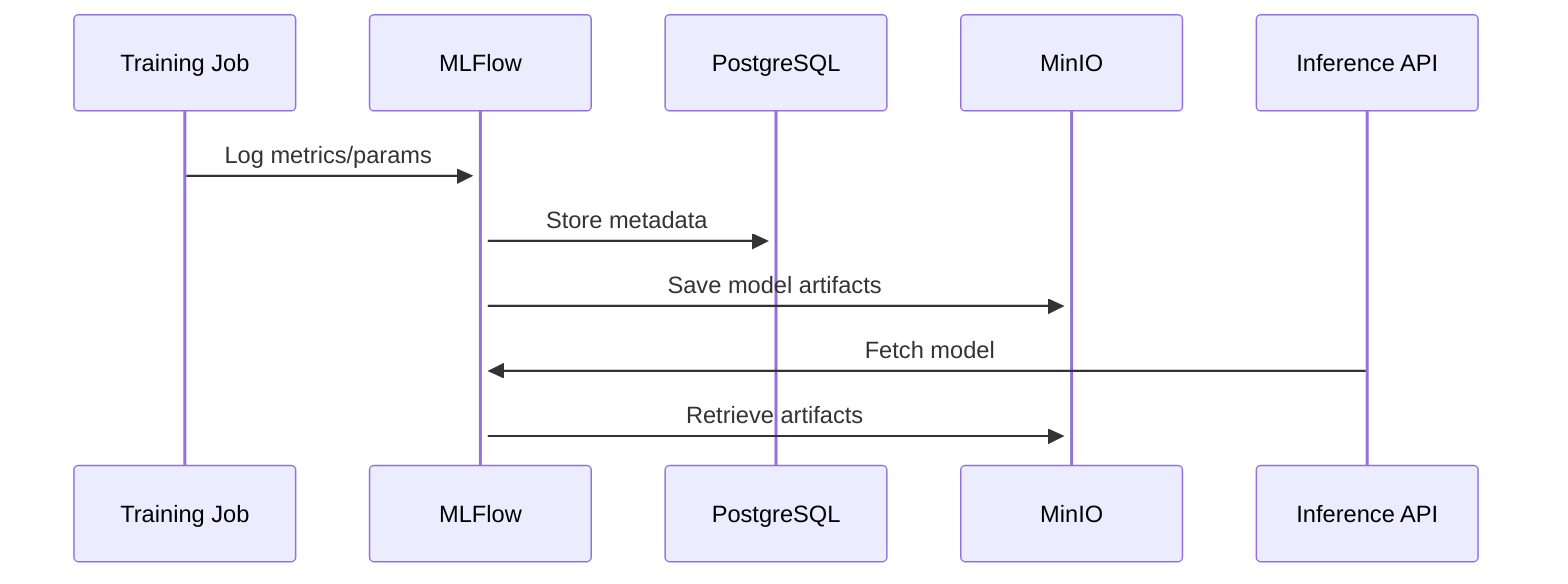 sequenceDiagram
    Training Job->>+MLFlow: Log metrics/params
    MLFlow->>+PostgreSQL: Store metadata
    MLFlow->>+MinIO: Save model artifacts
    Inference API->>MLFlow: Fetch model
    MLFlow->>MinIO: Retrieve artifacts